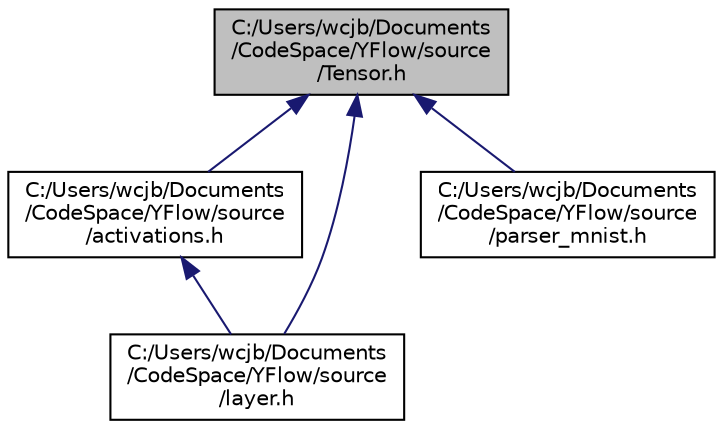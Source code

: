 digraph "C:/Users/wcjb/Documents/CodeSpace/YFlow/source/Tensor.h"
{
 // LATEX_PDF_SIZE
  edge [fontname="Helvetica",fontsize="10",labelfontname="Helvetica",labelfontsize="10"];
  node [fontname="Helvetica",fontsize="10",shape=record];
  Node1 [label="C:/Users/wcjb/Documents\l/CodeSpace/YFlow/source\l/Tensor.h",height=0.2,width=0.4,color="black", fillcolor="grey75", style="filled", fontcolor="black",tooltip=" "];
  Node1 -> Node2 [dir="back",color="midnightblue",fontsize="10",style="solid",fontname="Helvetica"];
  Node2 [label="C:/Users/wcjb/Documents\l/CodeSpace/YFlow/source\l/activations.h",height=0.2,width=0.4,color="black", fillcolor="white", style="filled",URL="$activations_8h_source.html",tooltip=" "];
  Node2 -> Node3 [dir="back",color="midnightblue",fontsize="10",style="solid",fontname="Helvetica"];
  Node3 [label="C:/Users/wcjb/Documents\l/CodeSpace/YFlow/source\l/layer.h",height=0.2,width=0.4,color="black", fillcolor="white", style="filled",URL="$layer_8h_source.html",tooltip=" "];
  Node1 -> Node3 [dir="back",color="midnightblue",fontsize="10",style="solid",fontname="Helvetica"];
  Node1 -> Node4 [dir="back",color="midnightblue",fontsize="10",style="solid",fontname="Helvetica"];
  Node4 [label="C:/Users/wcjb/Documents\l/CodeSpace/YFlow/source\l/parser_mnist.h",height=0.2,width=0.4,color="black", fillcolor="white", style="filled",URL="$parser__mnist_8h.html",tooltip=" "];
}
